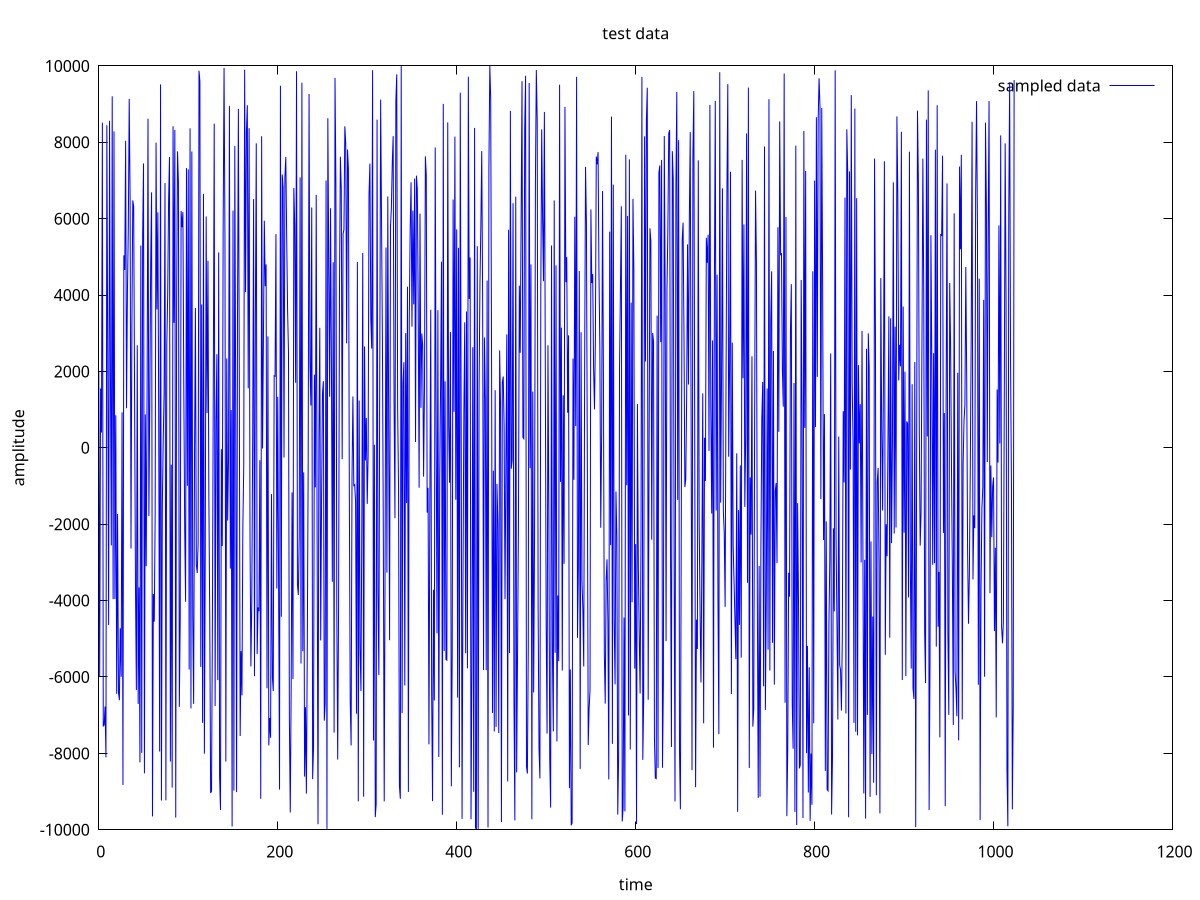 set title 'test data'
set terminal wxt size 1920,1080
set xlabel 'time'
set ylabel 'amplitude'
plot '-' w lines lc rgb 'blue' title "sampled data", '-' w lines lc rgb 'red' title "Filtered data"
0 1979.9546
1 -5990.216
2 1553.7278
3 401.20697
4 8512.886
5 -7281.1265
6 -7256.6147
7 -6773.2246
8 -8105.0723
9 8445.597
10 2451.8357
11 -4640.2803
12 8561.499
13 1991.1407
14 -2555.0444
15 9203.298
16 -3960.9624
17 8283.916
18 -3957.0447
19 851.6487
20 -6440.828
21 -1732.5989
22 -6404.9727
23 -6608.6304
24 -4723.909
25 -5994.804
26 928.9261
27 -8825.672
28 5039.7856
29 4656.7383
30 8037.538
31 1037.3779
32 4092.5232
33 5730.8306
34 9135.568
35 6517.2197
36 -2636.8264
37 3247.406
38 6479.0527
39 6316.043
40 1348.6526
41 -3640.5903
42 -6341.563
43 2685.6316
44 -6705.806
45 -3655.1519
46 -8234.268
47 5294.0522
48 -7987.3726
49 5544.511
50 7447
51 -8521.62
52 875.68286
53 -3099.0798
54 1645.5688
55 8616.696
56 -1785.4858
57 1343.8263
58 4829.3154
59 6689.1113
60 -9652.346
61 -3826.4253
62 -4550.6816
63 -1755.5007
64 7989.3755
65 3623.79
66 6166.1924
67 585.47516
68 -7951.6616
69 9514.865
70 -9233.664
71 -1542.9153
72 193.43643
73 1431.5354
74 6932.408
75 -9228.592
76 2696.2234
77 3995.276
78 6446.4814
79 7612.294
80 -8214.229
81 -441.0324
82 -8896.549
83 8418.686
84 3274.214
85 8320.676
86 -9681.155
87 3847.7783
88 7761.0244
89 6931.984
90 -6781.6553
91 -4484.2188
92 6202.55
93 5776.117
94 6171.715
95 1650.5967
96 -2097.3374
97 -4030.3635
98 7324.2676
99 -993.7157
100 7288.7603
101 -5804.8403
102 8364.615
103 -6821.832
104 7759.317
105 -4351.9785
106 -6703.257
107 -171.5332
108 3660.6553
109 -3059.2637
110 -3276.22
111 -2510.4797
112 9871.316
113 9598.164
114 -5734.538
115 3755.7664
116 -7201.4243
117 6651.2803
118 -8009.224
119 -2641.561
120 6056.935
121 911.1038
122 4895.494
123 -1200.3319
124 -4424.7544
125 -9037.0625
126 -8989.006
127 -4418.866
128 1929.438
129 8487.53
130 -6758.9326
131 694.947
132 2450.8545
133 -6082.619
134 5116.658
135 -8601.125
136 -9479.304
137 -35.391235
138 -2572.1306
139 5807.3164
140 9945.475
141 5509.332
142 -8212.802
143 2339.1343
144 -1904.1176
145 -273.80142
146 8953.923
147 -3159.5566
148 988.7245
149 -9912.553
150 6211.4473
151 -8974.663
152 7900.319
153 1175.016
154 -9014.51
155 3289.749
156 8874.297
157 2176.5151
158 -7544.1323
159 -5323.136
160 -6480.048
161 -2083.6846
162 -501.41525
163 9897.02
164 4076.3032
165 8296.759
166 8969.6455
167 1559.9297
168 8368.229
169 -2311.863
170 -5722.7656
171 -3960.926
172 219.73953
173 6513.2
174 -5980.611
175 3437.5244
176 7971.5303
177 -5395.347
178 -4177.707
179 -4275.8623
180 -325.09384
181 -9188.982
182 8159.454
183 -15.988159
184 2848.169
185 5945.6436
186 4233.53
187 4803.6177
188 -6296.45
189 2916.9617
190 -7790.659
191 -7072.3374
192 -7591.074
193 -1211.0375
194 -6005.735
195 -6367.5234
196 1886.7577
197 1874.5164
198 5595.0884
199 -3683.2493
200 1335.1189
201 -3752.0378
202 -8947.594
203 9479.291
204 -4422.305
205 7156.1846
206 6816.5176
207 -252.5917
208 7085.6504
209 7618.0254
210 5507.6357
211 3610.6294
212 2495.05
213 -7110.7163
214 -9546.847
215 -6284.275
216 -1167.8086
217 -6052.6094
218 6803.7446
219 5806.479
220 1704.0131
221 9861.238
222 -3578.8315
223 -3850.6172
224 -2333.7876
225 7080.313
226 -5646.6587
227 9558.368
228 -5323.9175
229 -642.44006
230 -8607.399
231 -6791.669
232 -9053.586
233 -5303.161
234 -475.38757
235 9263.259
236 2248.1248
237 1108.8792
238 6292.894
239 -8673.345
240 -7851.587
241 1912.947
242 -1036.2351
243 6622.1436
244 -2284.329
245 -9853.396
246 203.25394
247 3141.629
248 -5042.311
249 -1316.4246
250 1422.6326
251 1743.2312
252 -7143.152
253 -6702.69
254 7000.2563
255 -9975.803
256 8630.139
257 4945.34
258 1338.1401
259 6273.2437
260 2212.329
261 -3507.5295
262 4859.813
263 -7456.2896
264 9685.921
265 6927.063
266 -4240.8584
267 -8161.1396
268 -4110.4653
269 4124.0615
270 7622.9062
271 6788.562
272 -297.68448
273 5605.3022
274 5709.909
275 8417.607
276 7976.027
277 2736.3884
278 7809.181
279 7308.8394
280 -1129.0535
281 -6626.5366
282 -7792.7466
283 -820.00885
284 1344.4817
285 -987.70984
286 -966.5382
287 -1415.9668
288 -6961.3784
289 4863.3057
290 -9255.61
291 1238.6787
292 -5219.5757
293 -6367.0366
294 -1870.8824
295 5100.8667
296 -9134.181
297 2653.3867
298 -330.80063
299 782.8773
300 -1469.0941
301 -214.32953
302 6628.232
303 7441.547
304 3391.1528
305 2599.7498
306 9887.509
307 -7662.831
308 79.18854
309 -9669.458
310 -9326.782
311 8593.361
312 -3729.8762
313 -5950.0635
314 1919.1566
315 9116.502
316 5969.252
317 2759.7358
318 -2287.4849
319 -9257.177
320 -2676.9226
321 5243.773
322 -3266.3955
323 6581.2393
324 454.8561
325 -5035.958
326 5789.65
327 6277.8076
328 7465.457
329 8160.6216
330 1192.0464
331 -1841.7549
332 9082.34
333 9778.345
334 1030.0232
335 -1067.1624
336 -8854.346
337 -9188.208
338 9995.323
339 -6945.1636
340 1678.8269
341 2242.1409
342 -6221.787
343 3002.086
344 -1446.9307
345 4217.6973
346 -9009.098
347 3366.1697
348 5732.341
349 6950.659
350 3171.9407
351 6210.3667
352 3756.186
353 7050.331
354 150.78812
355 7126.508
356 6765.5137
357 3672.0796
358 -1045.1088
359 6132.286
360 1046.9902
361 2992.0073
362 2677.4558
363 -755.603
364 1588.308
365 7630.8027
366 7139.792
367 -1696.6812
368 -1048.9983
369 -7762.447
370 -1471.0823
371 3615.016
372 -6360.436
373 -9250.199
374 -3715.8025
375 -6614.044
376 7863.7236
377 687.9402
378 -4856.464
379 3602.5405
380 -8092.1934
381 -850.8507
382 1609.8342
383 4873.079
384 -9606.942
385 9005.273
386 -5319.4766
387 1740.7395
388 -5541.167
389 -5558.5474
390 8520.649
391 612.7617
392 -914.43713
393 3033.3328
394 -8863.297
395 -5358.047
396 6500.833
397 943.0657
398 8148.9624
399 -1359.645
400 5719.1055
401 -6539.841
402 5235.1074
403 -8366.018
404 9297.205
405 790.7417
406 -9713.966
407 -3612.9402
408 893.7385
409 3285.4844
410 -5377.311
411 3570.6572
412 -5772.416
413 9716.301
414 3896.6948
415 4981.3555
416 -9724.973
417 -5781.9263
418 2633.2222
419 -9006.562
420 8374.618
421 -9947.526
422 -9992.536
423 5279.1353
424 -9975.536
425 1532.9277
426 4288.8716
427 5825.3496
428 7769.6807
429 3829.8875
430 -5818.3325
431 2889.7263
432 1280.2078
433 -5821.3154
434 4379.3076
435 -9941.632
436 7329.512
437 9997.989
438 9158.034
439 2114.0815
440 -6943.0527
441 -597.55096
442 -7426.9575
443 1509.2003
444 -7305.1035
445 -945.79395
446 -1975.8705
447 -7466.5117
448 2550.3472
449 1117.656
450 -9796.724
451 1712.1063
452 1867.6711
453 568.6317
454 -3963.1685
455 -444.3451
456 2969.452
457 -8733.508
458 5709.343
459 -5373.788
460 8822.85
461 -546.5248
462 -326.70593
463 6404.738
464 -6586.6807
465 -9754.502
466 6574.9116
467 -8495.622
468 -5412.113
469 -2062.3962
470 4246.121
471 2488.5347
472 5975.4165
473 9599.556
474 274.34616
475 238.7062
476 8311.023
477 9741.534
478 -8348.336
479 -8528.635
480 -5237.388
481 9551.358
482 -533.7921
483 4801.8706
484 -9725.448
485 1471.74
486 -6404.866
487 -2406.3936
488 6987.34
489 9891.425
490 8562.646
491 -4177.6475
492 -7881.5107
493 -8655.279
494 4065.9087
495 8336.266
496 6007.257
497 4362.744
498 8793.686
499 2415.223
500 -4605.1865
501 -7480.961
502 2684.5535
503 -1784.1163
504 -8149.015
505 -9418.836
506 5297.3203
507 -5423.014
508 -7423.597
509 6476.729
510 -5366.9985
511 4776.0864
512 -7686.155
513 -3865.6445
514 -5586.176
515 9506.984
516 -892.7361
517 3145.7002
518 -5831.2925
519 1375.4479
520 -3036.8896
521 8926.484
522 4336.6914
523 4991.435
524 918.19916
525 2945.6848
526 -8912.13
527 -5803.666
528 -9881.083
529 -9823.98
530 2337.7969
531 -839.1731
532 6052.9097
533 569.2337
534 9713.552
535 -4972.9336
536 -3159.375
537 4631.302
538 -8404.477
539 3027.7954
540 -3468.6562
541 -4216.095
542 -5722.0312
543 2087.188
544 7355.3604
545 5884.3506
546 -353.03574
547 -7781.87
548 -6821.0283
549 -6343.8423
550 6240.997
551 4313.6094
552 4548.5596
553 2073.2627
554 1007.193
555 2832.8965
556 7626.1323
557 7422.8423
558 7742.9385
559 4579.4404
560 2618.1396
561 -2092.395
562 351.7975
563 6723.199
564 1824.1836
565 -5380.5303
566 -6695.855
567 -3487.9912
568 -2920.3262
569 -4550.2007
570 -8681.664
571 5660.376
572 -2549.819
573 8671.918
574 -7750.9316
575 6891.3027
576 -4533.948
577 -6192.396
578 -1143.1511
579 -2341.5168
580 -9601.343
581 -8067.436
582 2114.395
583 4191.313
584 6324.324
585 -9779.85
586 -9430.38
587 -4446.1206
588 -9519.209
589 7675.8804
590 -980.8296
591 6070.2695
592 -7008.2925
593 7551.0225
594 -7899.1523
595 3804.4326
596 -4041.04
597 6518.91
598 4674.376
599 -5779.5728
600 -2519.3223
601 -9849.607
602 1145.9008
603 -3084.1294
604 -4881.6807
605 -6432.628
606 -2244.0789
607 9713.01
608 -8171.7505
609 -6574.607
610 8156.0654
611 2258.7395
612 8560.864
613 9427.243
614 -6594.886
615 -178.9383
616 5746.414
617 5406.178
618 -2405.275
619 3007.959
620 2796.0464
621 -7586.214
622 -8646.564
623 -8661.749
624 3459.7046
625 -8382.004
626 7205.8306
627 7393.0586
628 2767.1904
629 7536.743
630 -8376.742
631 -6153.9927
632 8164.1924
633 4050.058
634 -5061.195
635 4137.6265
636 5675.8955
637 8237.958
638 8317.434
639 -2817.5095
640 -7833.087
641 7765.8706
642 7046.806
643 -2835.2798
644 -9256.375
645 6881.2363
646 9315.274
647 -1361.7446
648 8054.4146
649 -7905.877
650 -9462.259
651 -2022.2236
652 5452.1865
653 5896.8887
654 3021.3684
655 -1027.3231
656 -830.43286
657 1326.7181
658 5326.0483
659 1657.6515
660 5991.6167
661 8267.546
662 657.8613
663 -8439.66
664 7632.5303
665 9339.575
666 666.4673
667 -8884.635
668 -4498.993
669 -5266.19
670 7526.7104
671 -1919.6259
672 -4301.2173
673 -6142.71
674 -2954.7769
675 1424.6323
676 -7211.3936
677 263.11722
678 -868.4784
679 5497.792
680 4847.0063
681 5579.1353
682 -79.83627
683 8977.949
684 1073.2147
685 -1719.5892
686 2813.3347
687 -7850.353
688 4206.5566
689 9082.382
690 -1642.3508
691 4531.311
692 -3974.5706
693 -7494.065
694 9832.501
695 -1436.0337
696 1839.7125
697 6794.1924
698 -1633.4602
699 -2231.581
700 -4163.4233
701 1765.728
702 6661.2275
703 9522.203
704 -233.72955
705 2177.986
706 7226.4346
707 -6448.892
708 2754.2588
709 -2565.056
710 -3523.6892
711 -4512.636
712 -5531.972
713 -144.08264
714 -9529.365
715 -1631.4735
716 -4636.076
717 -459.3338
718 -5493.7266
719 7539.932
720 1821.4973
721 5849.6704
722 -1545.0073
723 258.95386
724 8228.162
725 -3533.5845
726 9430.783
727 -8381.346
728 -775.11444
729 -2270.5718
730 2394.7646
731 -7300.411
732 -6839.463
733 805.2826
734 6734.6772
735 4846.2266
736 -3850.5303
737 -9164.675
738 -3093.331
739 -9134.314
740 -2569.365
741 765.81726
742 1723.2689
743 -6243.329
744 7887.6113
745 -6861.0215
746 -4090.7173
747 1553.8368
748 -5284.6016
749 9127.859
750 -5830.21
751 3311.0764
752 4621.269
753 -5103.93
754 2536.5173
755 -6199.119
756 -1140.5396
757 -922.245
758 -3018.583
759 5774.577
760 419.50073
761 8543.935
762 5042.369
763 5096.2876
764 2035.7109
765 1078.3745
766 9799.506
767 -6673.234
768 6044.058
769 -9642.564
770 -7866.5312
771 -3272.2983
772 -3896.003
773 3067.331
774 4285.103
775 -6699.533
776 -7877.9336
777 1698.0553
778 -9530.961
779 7911.1616
780 -9874.248
781 -1448.6404
782 -3912.9084
783 -8392.58
784 -8302.791
785 4392.9214
786 873.63354
787 -9690.574
788 8294.438
789 523.0248
790 7248.189
791 -7995.1094
792 -5185.5566
793 -9022.603
794 -5744.792
795 -9766.331
796 -8003.3203
797 -9346.57
798 4621.756
799 -7211.0205
800 6998.778
801 547.1107
802 8656.325
803 1857.9604
804 8584.649
805 9676.112
806 8950.319
807 -1341.301
808 8897.783
809 4145.842
810 -2412.9487
811 883.45264
812 -8458.731
813 -1926.4114
814 -8943.035
815 -8979.004
816 -4654.491
817 -2963.623
818 2470.0417
819 -9600.97
820 -8121.103
821 -2107.6187
822 -4282.186
823 9883.055
824 -2400.1533
825 -4600.5356
826 -7113.0957
827 293.89267
828 -5687.107
829 -5813.5166
830 -6879.898
831 -4907.29
832 958.05664
833 -906.41174
834 6551.9365
835 -6955.568
836 8338.373
837 7231.0747
838 -9671.915
839 7236.0244
840 -570.1431
841 9234.769
842 1697.2114
843 132.80258
844 -7201.8877
845 8883.613
846 -7433.244
847 6535.7773
848 -7529.218
849 2165.6562
850 118.33038
851 1143.0214
852 -2999.3286
853 3061.766
854 -2585.5667
855 -9048.626
856 -2931.846
857 -9704.763
858 2592.4827
859 -6992.4316
860 2998.1567
861 2110.0425
862 -9138.857
863 -2450.177
864 -8013.527
865 -4419.332
866 -8768.013
867 7574.8564
868 3061.9902
869 -9095.523
870 -892.1669
871 -529.02374
872 -3045.3477
873 -9571.294
874 4445.1494
875 572.02075
876 -1640.1466
877 1959.5245
878 7502.0537
879 -5418.5166
880 -2000.3494
881 -2837.2688
882 153.04718
883 3440.0208
884 -4971.3413
885 3389.9995
886 -2493.1099
887 115.28473
888 6950.308
889 -2243.834
890 3171.3594
891 -2086.8599
892 8676.953
893 6634.189
894 1766.1514
895 2694.6594
896 2134.5864
897 8275.548
898 -6078.839
899 3697.5754
900 -2220.9526
901 1994.0422
902 -5975.0635
903 693.12134
904 636.3502
905 -3915.6597
906 7754.5044
907 -3025.9697
908 -5780.0063
909 1666.018
910 -6287.5146
911 -6574.182
912 2244.6206
913 -9929.512
914 -721.45233
915 8827.68
916 6980.386
917 521.49506
918 -2562.1406
919 -1693.602
920 2868.535
921 7571.991
922 3995.1401
923 -4800.102
924 -6159.9756
925 8592.692
926 297.75467
927 9359.614
928 -9485.01
929 -5581.5894
930 5567.1934
931 2297.937
932 -3063.6963
933 2477.2766
934 -3019.3413
935 7807.0176
936 -5205.084
937 8969.011
938 -4684.174
939 -3247.4304
940 -7580.401
941 5597.4897
942 5546.6157
943 7648.991
944 -2227.8594
945 910.78186
946 -9381.915
947 1341.1072
948 6923.8677
949 -4877.456
950 -6992.914
951 4316.121
952 2708.2717
953 -541.29333
954 -3324.4133
955 -7257.122
956 6139.087
957 -5867.9243
958 -6293.3574
959 -7027.9556
960 1964.2845
961 -7657.3984
962 7362.7886
963 5198.2344
964 7671.783
965 -7110.5635
966 -414.4455
967 713.9755
968 1116.6633
969 4733.838
970 1802.2773
971 -2709.5642
972 -4606.1333
973 -3280.03
974 -542.2234
975 2849.8198
976 8536.732
977 -3445.6245
978 -1768.9629
979 -2102.0088
980 6701.039
981 9077.6875
982 5798.834
983 -6202.5884
984 4429.46
985 -9746.637
986 -3676.321
987 -1578.9276
988 -1042.7917
989 3873.314
990 -5993.174
991 8513.775
992 6385.057
993 -373.64655
994 5746.6875
995 9078.939
996 -3806.3455
997 -463.57727
998 -2339.2556
999 -1011.4105
1000 -778.3302
1001 -4796.3477
1002 -2616.4504
1003 -7059.497
1004 1527.2842
1005 -385.23788
1006 5822.0093
1007 113.31558
1008 8179.445
1009 -4688.097
1010 -5117.5425
1011 -4568.169
1012 1299.955
1013 7970.9214
1014 3766.1406
1015 -8424.249
1016 -9908.419
1017 6142.189
1018 9564.228
1019 2238.0576
1020 -948.65186
1021 -9467.101
1022 -6773.234
1023 9628.467
